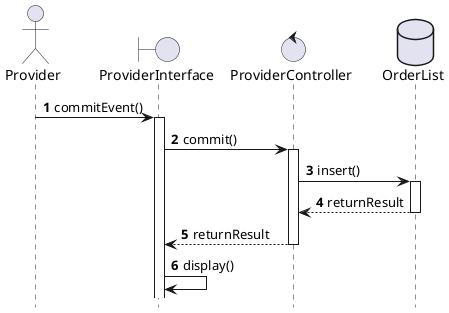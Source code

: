 @startuml
''' 省略底部
	hide footbox 

''' 定义类
	actor Provider as act
	boundary ProviderInterface as bou
	control ProviderController as con
	database OrderList as db

	autonumber
	act -> bou : commitEvent()
	activate bou

	bou -> con : commit()
	activate con

	con -> db : insert()
	activate db

	db --> con : returnResult
	deactivate db

	con --> bou : returnResult
	deactivate con
	
	bou -> bou : display()

@enduml